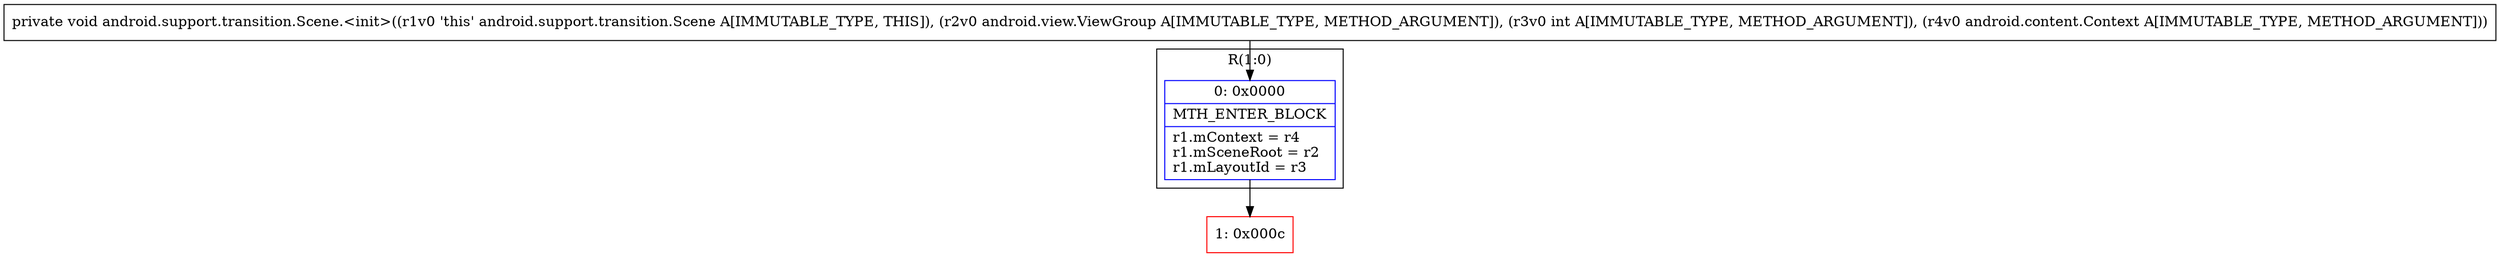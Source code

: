 digraph "CFG forandroid.support.transition.Scene.\<init\>(Landroid\/view\/ViewGroup;ILandroid\/content\/Context;)V" {
subgraph cluster_Region_382127616 {
label = "R(1:0)";
node [shape=record,color=blue];
Node_0 [shape=record,label="{0\:\ 0x0000|MTH_ENTER_BLOCK\l|r1.mContext = r4\lr1.mSceneRoot = r2\lr1.mLayoutId = r3\l}"];
}
Node_1 [shape=record,color=red,label="{1\:\ 0x000c}"];
MethodNode[shape=record,label="{private void android.support.transition.Scene.\<init\>((r1v0 'this' android.support.transition.Scene A[IMMUTABLE_TYPE, THIS]), (r2v0 android.view.ViewGroup A[IMMUTABLE_TYPE, METHOD_ARGUMENT]), (r3v0 int A[IMMUTABLE_TYPE, METHOD_ARGUMENT]), (r4v0 android.content.Context A[IMMUTABLE_TYPE, METHOD_ARGUMENT])) }"];
MethodNode -> Node_0;
Node_0 -> Node_1;
}

